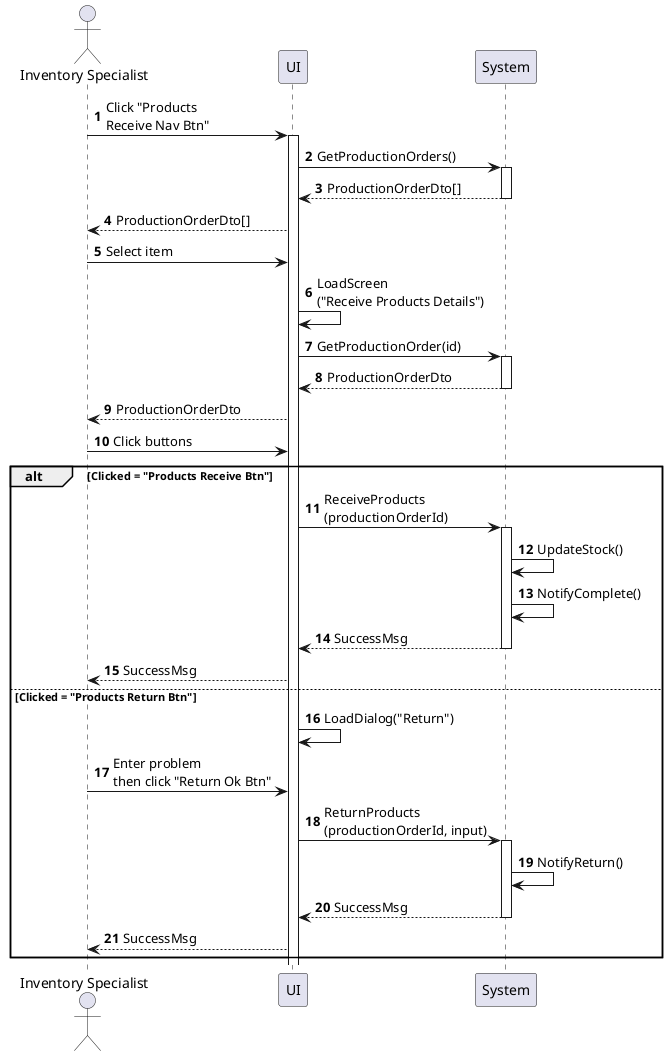 @startuml inventory-product-receive
autonumber

actor "Inventory Specialist" as a
participant UI as f
participant System as b

a -> f : Click "Products\nReceive Nav Btn"
activate f
f -> b : GetProductionOrders()
activate b
return ProductionOrderDto[]
f --> a : ProductionOrderDto[]
a -> f : Select item
f -> f : LoadScreen\n("Receive Products Details")
f -> b : GetProductionOrder(id)
activate b
return ProductionOrderDto
f --> a : ProductionOrderDto
a -> f : Click buttons

alt Clicked = "Products Receive Btn"
    f -> b : ReceiveProducts\n(productionOrderId)
    activate b
    b -> b : UpdateStock()
    b -> b : NotifyComplete()
    return SuccessMsg
    f --> a : SuccessMsg
else Clicked = "Products Return Btn"
    f -> f : LoadDialog("Return")
    a -> f : Enter problem\nthen click "Return Ok Btn"
    f -> b : ReturnProducts\n(productionOrderId, input)
    activate b
    b -> b : NotifyReturn()
    return SuccessMsg
    f --> a : SuccessMsg
end
@enduml